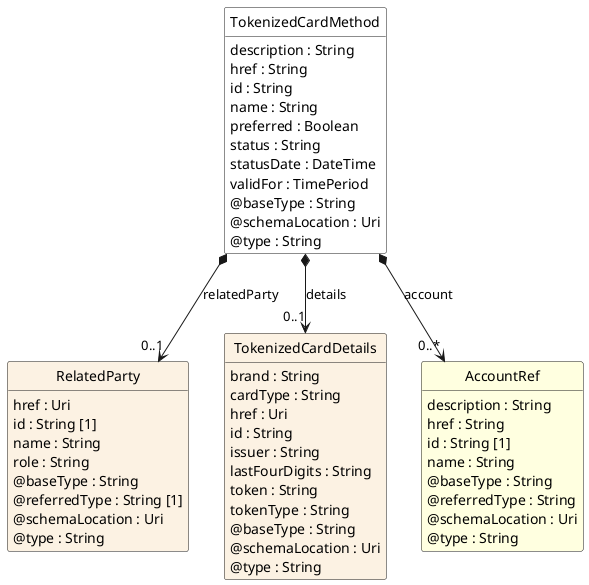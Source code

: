 @startuml
hide circle
hide methods
hide stereotype
show <<Enumeration>> stereotype
skinparam class {
   BackgroundColor<<Enumeration>> #E6F5F7
   BackgroundColor<<Ref>> #FFFFE0
   BackgroundColor<<Pivot>> #FFFFFFF
   BackgroundColor<<SimpleType>> #E2F0DA
   BackgroundColor #FCF2E3
}

class TokenizedCardMethod <<Pivot>> {
    description : String
    href : String
    id : String
    name : String
    preferred : Boolean
    status : String
    statusDate : DateTime
    validFor : TimePeriod
    @baseType : String
    @schemaLocation : Uri
    @type : String
}

class RelatedParty  {
    href : Uri
    id : String [1]
    name : String
    role : String
    @baseType : String
    @referredType : String [1]
    @schemaLocation : Uri
    @type : String
}

class TokenizedCardDetails  {
    brand : String
    cardType : String
    href : Uri
    id : String
    issuer : String
    lastFourDigits : String
    token : String
    tokenType : String
    @baseType : String
    @schemaLocation : Uri
    @type : String
}

class AccountRef  <<Ref>> {
    description : String
    href : String
    id : String [1]
    name : String
    @baseType : String
    @referredType : String
    @schemaLocation : Uri
    @type : String
}

TokenizedCardMethod *-->  "0..1" TokenizedCardDetails : details

TokenizedCardMethod *-->  "0..1" RelatedParty : relatedParty

TokenizedCardMethod *-->  "0..*" AccountRef : account

@enduml
